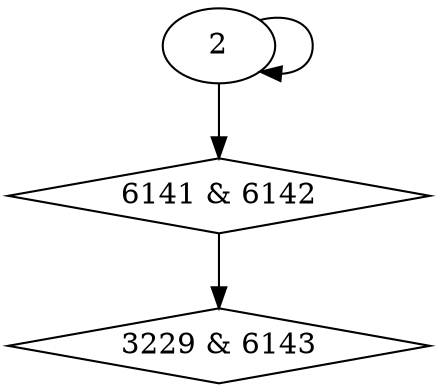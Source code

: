digraph {
0 [label = "3229 & 6143", shape = diamond];
1 [label = "6141 & 6142", shape = diamond];
1 -> 0;
2 -> 1;
2 -> 2;
}
